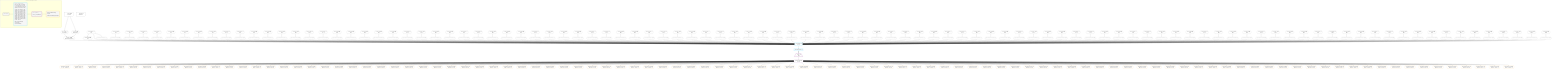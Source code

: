 %%{init: {'themeVariables': { 'fontSize': '12px'}}}%%
graph TD
    classDef path fill:#eee,stroke:#000,color:#000
    classDef plan fill:#fff,stroke-width:1px,color:#000
    classDef itemplan fill:#fff,stroke-width:2px,color:#000
    classDef unbatchedplan fill:#dff,stroke-width:1px,color:#000
    classDef sideeffectplan fill:#fcc,stroke-width:2px,color:#000
    classDef bucket fill:#f6f6f6,color:#000,stroke-width:2px,text-align:left

    subgraph "Buckets for queries/v4/json-overflow"
    Bucket0("Bucket 0 (root)"):::bucket
    Bucket1("Bucket 1 (nullableBoundary)<br />Deps: 12, 13, 431, 21, 25, 29, 33, 37, 41, 45, 49, 53, 57, 61, 65, 69, 73, 77, 81, 85, 89, 93, 97, 101, 105, 109, 113, 117, 121, 125, 129, 133, 137, 141, 145, 149, 153, 157, 161, 165, 169, 173, 177, 181, 185, 189, 193, 197, 201, 205, 209, 213, 217, 221, 225, 229, 233, 237, 241, 245, 249, 253, 257, 261, 265, 269, 273, 277, 281, 285, 289, 293, 297, 301, 305, 309, 313, 317, 321, 325, 329, 333, 337, 341, 345, 349, 353, 357, 361, 365, 369, 373, 377, 381, 385, 389, 393, 397, 401, 405, 409, 413, 417, 421, 425, 429<br /><br />ROOT Connectionᐸ9ᐳ[13]<br />1: PgSelect[15]<br />2: PgSelectRows[16]"):::bucket
    Bucket2("Bucket 2 (listItem)<br /><br />ROOT __Item{2}ᐸ16ᐳ[17]"):::bucket
    Bucket3("Bucket 3 (nullableBoundary)<br />Deps: 18<br /><br />ROOT PgSelectSingle{2}ᐸpostᐳ[18]"):::bucket
    end
    Bucket0 --> Bucket1
    Bucket1 --> Bucket2
    Bucket2 --> Bucket3

    %% plan dependencies
    Object12{{"Object[12∈0] ➊<br />ᐸ{pgSettings,withPgClient}ᐳ"}}:::plan
    Access10{{"Access[10∈0] ➊<br />ᐸ2.pgSettingsᐳ"}}:::plan
    Access11{{"Access[11∈0] ➊<br />ᐸ2.withPgClientᐳ"}}:::plan
    Access10 & Access11 --> Object12
    PgFromExpression21{{"PgFromExpression[21∈0] ➊"}}:::plan
    Constant431{{"Constant[431∈0] ➊<br />ᐸ1ᐳ"}}:::plan
    Constant431 --> PgFromExpression21
    PgFromExpression25{{"PgFromExpression[25∈0] ➊"}}:::plan
    Constant432{{"Constant[432∈0] ➊<br />ᐸ2ᐳ"}}:::plan
    Constant432 --> PgFromExpression25
    PgFromExpression29{{"PgFromExpression[29∈0] ➊"}}:::plan
    Constant433{{"Constant[433∈0] ➊<br />ᐸ3ᐳ"}}:::plan
    Constant433 --> PgFromExpression29
    PgFromExpression33{{"PgFromExpression[33∈0] ➊"}}:::plan
    Constant434{{"Constant[434∈0] ➊<br />ᐸ4ᐳ"}}:::plan
    Constant434 --> PgFromExpression33
    PgFromExpression37{{"PgFromExpression[37∈0] ➊"}}:::plan
    Constant435{{"Constant[435∈0] ➊<br />ᐸ5ᐳ"}}:::plan
    Constant435 --> PgFromExpression37
    PgFromExpression41{{"PgFromExpression[41∈0] ➊"}}:::plan
    Constant436{{"Constant[436∈0] ➊<br />ᐸ6ᐳ"}}:::plan
    Constant436 --> PgFromExpression41
    PgFromExpression45{{"PgFromExpression[45∈0] ➊"}}:::plan
    Constant437{{"Constant[437∈0] ➊<br />ᐸ7ᐳ"}}:::plan
    Constant437 --> PgFromExpression45
    PgFromExpression49{{"PgFromExpression[49∈0] ➊"}}:::plan
    Constant438{{"Constant[438∈0] ➊<br />ᐸ8ᐳ"}}:::plan
    Constant438 --> PgFromExpression49
    PgFromExpression53{{"PgFromExpression[53∈0] ➊"}}:::plan
    Constant439{{"Constant[439∈0] ➊<br />ᐸ9ᐳ"}}:::plan
    Constant439 --> PgFromExpression53
    PgFromExpression57{{"PgFromExpression[57∈0] ➊"}}:::plan
    Constant440{{"Constant[440∈0] ➊<br />ᐸ10ᐳ"}}:::plan
    Constant440 --> PgFromExpression57
    PgFromExpression61{{"PgFromExpression[61∈0] ➊"}}:::plan
    Constant441{{"Constant[441∈0] ➊<br />ᐸ11ᐳ"}}:::plan
    Constant441 --> PgFromExpression61
    PgFromExpression65{{"PgFromExpression[65∈0] ➊"}}:::plan
    Constant442{{"Constant[442∈0] ➊<br />ᐸ12ᐳ"}}:::plan
    Constant442 --> PgFromExpression65
    PgFromExpression69{{"PgFromExpression[69∈0] ➊"}}:::plan
    Constant443{{"Constant[443∈0] ➊<br />ᐸ13ᐳ"}}:::plan
    Constant443 --> PgFromExpression69
    PgFromExpression73{{"PgFromExpression[73∈0] ➊"}}:::plan
    Constant444{{"Constant[444∈0] ➊<br />ᐸ14ᐳ"}}:::plan
    Constant444 --> PgFromExpression73
    PgFromExpression77{{"PgFromExpression[77∈0] ➊"}}:::plan
    Constant445{{"Constant[445∈0] ➊<br />ᐸ15ᐳ"}}:::plan
    Constant445 --> PgFromExpression77
    PgFromExpression81{{"PgFromExpression[81∈0] ➊"}}:::plan
    Constant446{{"Constant[446∈0] ➊<br />ᐸ16ᐳ"}}:::plan
    Constant446 --> PgFromExpression81
    PgFromExpression85{{"PgFromExpression[85∈0] ➊"}}:::plan
    Constant447{{"Constant[447∈0] ➊<br />ᐸ17ᐳ"}}:::plan
    Constant447 --> PgFromExpression85
    PgFromExpression89{{"PgFromExpression[89∈0] ➊"}}:::plan
    Constant448{{"Constant[448∈0] ➊<br />ᐸ18ᐳ"}}:::plan
    Constant448 --> PgFromExpression89
    PgFromExpression93{{"PgFromExpression[93∈0] ➊"}}:::plan
    Constant449{{"Constant[449∈0] ➊<br />ᐸ19ᐳ"}}:::plan
    Constant449 --> PgFromExpression93
    PgFromExpression97{{"PgFromExpression[97∈0] ➊"}}:::plan
    Constant450{{"Constant[450∈0] ➊<br />ᐸ20ᐳ"}}:::plan
    Constant450 --> PgFromExpression97
    PgFromExpression101{{"PgFromExpression[101∈0] ➊"}}:::plan
    Constant451{{"Constant[451∈0] ➊<br />ᐸ21ᐳ"}}:::plan
    Constant451 --> PgFromExpression101
    PgFromExpression105{{"PgFromExpression[105∈0] ➊"}}:::plan
    Constant452{{"Constant[452∈0] ➊<br />ᐸ22ᐳ"}}:::plan
    Constant452 --> PgFromExpression105
    PgFromExpression109{{"PgFromExpression[109∈0] ➊"}}:::plan
    Constant453{{"Constant[453∈0] ➊<br />ᐸ23ᐳ"}}:::plan
    Constant453 --> PgFromExpression109
    PgFromExpression113{{"PgFromExpression[113∈0] ➊"}}:::plan
    Constant454{{"Constant[454∈0] ➊<br />ᐸ24ᐳ"}}:::plan
    Constant454 --> PgFromExpression113
    PgFromExpression117{{"PgFromExpression[117∈0] ➊"}}:::plan
    Constant455{{"Constant[455∈0] ➊<br />ᐸ25ᐳ"}}:::plan
    Constant455 --> PgFromExpression117
    PgFromExpression121{{"PgFromExpression[121∈0] ➊"}}:::plan
    Constant456{{"Constant[456∈0] ➊<br />ᐸ26ᐳ"}}:::plan
    Constant456 --> PgFromExpression121
    PgFromExpression125{{"PgFromExpression[125∈0] ➊"}}:::plan
    Constant457{{"Constant[457∈0] ➊<br />ᐸ27ᐳ"}}:::plan
    Constant457 --> PgFromExpression125
    PgFromExpression129{{"PgFromExpression[129∈0] ➊"}}:::plan
    Constant458{{"Constant[458∈0] ➊<br />ᐸ28ᐳ"}}:::plan
    Constant458 --> PgFromExpression129
    PgFromExpression133{{"PgFromExpression[133∈0] ➊"}}:::plan
    Constant459{{"Constant[459∈0] ➊<br />ᐸ29ᐳ"}}:::plan
    Constant459 --> PgFromExpression133
    PgFromExpression137{{"PgFromExpression[137∈0] ➊"}}:::plan
    Constant460{{"Constant[460∈0] ➊<br />ᐸ30ᐳ"}}:::plan
    Constant460 --> PgFromExpression137
    PgFromExpression141{{"PgFromExpression[141∈0] ➊"}}:::plan
    Constant461{{"Constant[461∈0] ➊<br />ᐸ31ᐳ"}}:::plan
    Constant461 --> PgFromExpression141
    PgFromExpression145{{"PgFromExpression[145∈0] ➊"}}:::plan
    Constant462{{"Constant[462∈0] ➊<br />ᐸ32ᐳ"}}:::plan
    Constant462 --> PgFromExpression145
    PgFromExpression149{{"PgFromExpression[149∈0] ➊"}}:::plan
    Constant463{{"Constant[463∈0] ➊<br />ᐸ33ᐳ"}}:::plan
    Constant463 --> PgFromExpression149
    PgFromExpression153{{"PgFromExpression[153∈0] ➊"}}:::plan
    Constant464{{"Constant[464∈0] ➊<br />ᐸ34ᐳ"}}:::plan
    Constant464 --> PgFromExpression153
    PgFromExpression157{{"PgFromExpression[157∈0] ➊"}}:::plan
    Constant465{{"Constant[465∈0] ➊<br />ᐸ35ᐳ"}}:::plan
    Constant465 --> PgFromExpression157
    PgFromExpression161{{"PgFromExpression[161∈0] ➊"}}:::plan
    Constant466{{"Constant[466∈0] ➊<br />ᐸ36ᐳ"}}:::plan
    Constant466 --> PgFromExpression161
    PgFromExpression165{{"PgFromExpression[165∈0] ➊"}}:::plan
    Constant467{{"Constant[467∈0] ➊<br />ᐸ37ᐳ"}}:::plan
    Constant467 --> PgFromExpression165
    PgFromExpression169{{"PgFromExpression[169∈0] ➊"}}:::plan
    Constant468{{"Constant[468∈0] ➊<br />ᐸ38ᐳ"}}:::plan
    Constant468 --> PgFromExpression169
    PgFromExpression173{{"PgFromExpression[173∈0] ➊"}}:::plan
    Constant469{{"Constant[469∈0] ➊<br />ᐸ39ᐳ"}}:::plan
    Constant469 --> PgFromExpression173
    PgFromExpression177{{"PgFromExpression[177∈0] ➊"}}:::plan
    Constant470{{"Constant[470∈0] ➊<br />ᐸ40ᐳ"}}:::plan
    Constant470 --> PgFromExpression177
    PgFromExpression181{{"PgFromExpression[181∈0] ➊"}}:::plan
    Constant471{{"Constant[471∈0] ➊<br />ᐸ41ᐳ"}}:::plan
    Constant471 --> PgFromExpression181
    PgFromExpression185{{"PgFromExpression[185∈0] ➊"}}:::plan
    Constant472{{"Constant[472∈0] ➊<br />ᐸ42ᐳ"}}:::plan
    Constant472 --> PgFromExpression185
    PgFromExpression189{{"PgFromExpression[189∈0] ➊"}}:::plan
    Constant473{{"Constant[473∈0] ➊<br />ᐸ43ᐳ"}}:::plan
    Constant473 --> PgFromExpression189
    PgFromExpression193{{"PgFromExpression[193∈0] ➊"}}:::plan
    Constant474{{"Constant[474∈0] ➊<br />ᐸ44ᐳ"}}:::plan
    Constant474 --> PgFromExpression193
    PgFromExpression197{{"PgFromExpression[197∈0] ➊"}}:::plan
    Constant475{{"Constant[475∈0] ➊<br />ᐸ45ᐳ"}}:::plan
    Constant475 --> PgFromExpression197
    PgFromExpression201{{"PgFromExpression[201∈0] ➊"}}:::plan
    Constant476{{"Constant[476∈0] ➊<br />ᐸ46ᐳ"}}:::plan
    Constant476 --> PgFromExpression201
    PgFromExpression205{{"PgFromExpression[205∈0] ➊"}}:::plan
    Constant477{{"Constant[477∈0] ➊<br />ᐸ47ᐳ"}}:::plan
    Constant477 --> PgFromExpression205
    PgFromExpression209{{"PgFromExpression[209∈0] ➊"}}:::plan
    Constant478{{"Constant[478∈0] ➊<br />ᐸ48ᐳ"}}:::plan
    Constant478 --> PgFromExpression209
    PgFromExpression213{{"PgFromExpression[213∈0] ➊"}}:::plan
    Constant479{{"Constant[479∈0] ➊<br />ᐸ49ᐳ"}}:::plan
    Constant479 --> PgFromExpression213
    PgFromExpression217{{"PgFromExpression[217∈0] ➊"}}:::plan
    Constant480{{"Constant[480∈0] ➊<br />ᐸ50ᐳ"}}:::plan
    Constant480 --> PgFromExpression217
    PgFromExpression221{{"PgFromExpression[221∈0] ➊"}}:::plan
    Constant481{{"Constant[481∈0] ➊<br />ᐸ51ᐳ"}}:::plan
    Constant481 --> PgFromExpression221
    PgFromExpression225{{"PgFromExpression[225∈0] ➊"}}:::plan
    Constant482{{"Constant[482∈0] ➊<br />ᐸ52ᐳ"}}:::plan
    Constant482 --> PgFromExpression225
    PgFromExpression229{{"PgFromExpression[229∈0] ➊"}}:::plan
    Constant483{{"Constant[483∈0] ➊<br />ᐸ53ᐳ"}}:::plan
    Constant483 --> PgFromExpression229
    PgFromExpression233{{"PgFromExpression[233∈0] ➊"}}:::plan
    Constant484{{"Constant[484∈0] ➊<br />ᐸ54ᐳ"}}:::plan
    Constant484 --> PgFromExpression233
    PgFromExpression237{{"PgFromExpression[237∈0] ➊"}}:::plan
    Constant485{{"Constant[485∈0] ➊<br />ᐸ55ᐳ"}}:::plan
    Constant485 --> PgFromExpression237
    PgFromExpression241{{"PgFromExpression[241∈0] ➊"}}:::plan
    Constant486{{"Constant[486∈0] ➊<br />ᐸ56ᐳ"}}:::plan
    Constant486 --> PgFromExpression241
    PgFromExpression245{{"PgFromExpression[245∈0] ➊"}}:::plan
    Constant487{{"Constant[487∈0] ➊<br />ᐸ57ᐳ"}}:::plan
    Constant487 --> PgFromExpression245
    PgFromExpression249{{"PgFromExpression[249∈0] ➊"}}:::plan
    Constant488{{"Constant[488∈0] ➊<br />ᐸ58ᐳ"}}:::plan
    Constant488 --> PgFromExpression249
    PgFromExpression253{{"PgFromExpression[253∈0] ➊"}}:::plan
    Constant489{{"Constant[489∈0] ➊<br />ᐸ59ᐳ"}}:::plan
    Constant489 --> PgFromExpression253
    PgFromExpression257{{"PgFromExpression[257∈0] ➊"}}:::plan
    Constant490{{"Constant[490∈0] ➊<br />ᐸ60ᐳ"}}:::plan
    Constant490 --> PgFromExpression257
    PgFromExpression261{{"PgFromExpression[261∈0] ➊"}}:::plan
    Constant491{{"Constant[491∈0] ➊<br />ᐸ61ᐳ"}}:::plan
    Constant491 --> PgFromExpression261
    PgFromExpression265{{"PgFromExpression[265∈0] ➊"}}:::plan
    Constant492{{"Constant[492∈0] ➊<br />ᐸ62ᐳ"}}:::plan
    Constant492 --> PgFromExpression265
    PgFromExpression269{{"PgFromExpression[269∈0] ➊"}}:::plan
    Constant493{{"Constant[493∈0] ➊<br />ᐸ63ᐳ"}}:::plan
    Constant493 --> PgFromExpression269
    PgFromExpression273{{"PgFromExpression[273∈0] ➊"}}:::plan
    Constant494{{"Constant[494∈0] ➊<br />ᐸ64ᐳ"}}:::plan
    Constant494 --> PgFromExpression273
    PgFromExpression277{{"PgFromExpression[277∈0] ➊"}}:::plan
    Constant495{{"Constant[495∈0] ➊<br />ᐸ65ᐳ"}}:::plan
    Constant495 --> PgFromExpression277
    PgFromExpression281{{"PgFromExpression[281∈0] ➊"}}:::plan
    Constant496{{"Constant[496∈0] ➊<br />ᐸ66ᐳ"}}:::plan
    Constant496 --> PgFromExpression281
    PgFromExpression285{{"PgFromExpression[285∈0] ➊"}}:::plan
    Constant497{{"Constant[497∈0] ➊<br />ᐸ67ᐳ"}}:::plan
    Constant497 --> PgFromExpression285
    PgFromExpression289{{"PgFromExpression[289∈0] ➊"}}:::plan
    Constant498{{"Constant[498∈0] ➊<br />ᐸ68ᐳ"}}:::plan
    Constant498 --> PgFromExpression289
    PgFromExpression293{{"PgFromExpression[293∈0] ➊"}}:::plan
    Constant499{{"Constant[499∈0] ➊<br />ᐸ69ᐳ"}}:::plan
    Constant499 --> PgFromExpression293
    PgFromExpression297{{"PgFromExpression[297∈0] ➊"}}:::plan
    Constant500{{"Constant[500∈0] ➊<br />ᐸ70ᐳ"}}:::plan
    Constant500 --> PgFromExpression297
    PgFromExpression301{{"PgFromExpression[301∈0] ➊"}}:::plan
    Constant501{{"Constant[501∈0] ➊<br />ᐸ71ᐳ"}}:::plan
    Constant501 --> PgFromExpression301
    PgFromExpression305{{"PgFromExpression[305∈0] ➊"}}:::plan
    Constant502{{"Constant[502∈0] ➊<br />ᐸ72ᐳ"}}:::plan
    Constant502 --> PgFromExpression305
    PgFromExpression309{{"PgFromExpression[309∈0] ➊"}}:::plan
    Constant503{{"Constant[503∈0] ➊<br />ᐸ73ᐳ"}}:::plan
    Constant503 --> PgFromExpression309
    PgFromExpression313{{"PgFromExpression[313∈0] ➊"}}:::plan
    Constant504{{"Constant[504∈0] ➊<br />ᐸ74ᐳ"}}:::plan
    Constant504 --> PgFromExpression313
    PgFromExpression317{{"PgFromExpression[317∈0] ➊"}}:::plan
    Constant505{{"Constant[505∈0] ➊<br />ᐸ75ᐳ"}}:::plan
    Constant505 --> PgFromExpression317
    PgFromExpression321{{"PgFromExpression[321∈0] ➊"}}:::plan
    Constant506{{"Constant[506∈0] ➊<br />ᐸ76ᐳ"}}:::plan
    Constant506 --> PgFromExpression321
    PgFromExpression325{{"PgFromExpression[325∈0] ➊"}}:::plan
    Constant507{{"Constant[507∈0] ➊<br />ᐸ77ᐳ"}}:::plan
    Constant507 --> PgFromExpression325
    PgFromExpression329{{"PgFromExpression[329∈0] ➊"}}:::plan
    Constant508{{"Constant[508∈0] ➊<br />ᐸ78ᐳ"}}:::plan
    Constant508 --> PgFromExpression329
    PgFromExpression333{{"PgFromExpression[333∈0] ➊"}}:::plan
    Constant509{{"Constant[509∈0] ➊<br />ᐸ79ᐳ"}}:::plan
    Constant509 --> PgFromExpression333
    PgFromExpression337{{"PgFromExpression[337∈0] ➊"}}:::plan
    Constant510{{"Constant[510∈0] ➊<br />ᐸ80ᐳ"}}:::plan
    Constant510 --> PgFromExpression337
    PgFromExpression341{{"PgFromExpression[341∈0] ➊"}}:::plan
    Constant511{{"Constant[511∈0] ➊<br />ᐸ81ᐳ"}}:::plan
    Constant511 --> PgFromExpression341
    PgFromExpression345{{"PgFromExpression[345∈0] ➊"}}:::plan
    Constant512{{"Constant[512∈0] ➊<br />ᐸ82ᐳ"}}:::plan
    Constant512 --> PgFromExpression345
    PgFromExpression349{{"PgFromExpression[349∈0] ➊"}}:::plan
    Constant513{{"Constant[513∈0] ➊<br />ᐸ83ᐳ"}}:::plan
    Constant513 --> PgFromExpression349
    PgFromExpression353{{"PgFromExpression[353∈0] ➊"}}:::plan
    Constant514{{"Constant[514∈0] ➊<br />ᐸ84ᐳ"}}:::plan
    Constant514 --> PgFromExpression353
    PgFromExpression357{{"PgFromExpression[357∈0] ➊"}}:::plan
    Constant515{{"Constant[515∈0] ➊<br />ᐸ85ᐳ"}}:::plan
    Constant515 --> PgFromExpression357
    PgFromExpression361{{"PgFromExpression[361∈0] ➊"}}:::plan
    Constant516{{"Constant[516∈0] ➊<br />ᐸ86ᐳ"}}:::plan
    Constant516 --> PgFromExpression361
    PgFromExpression365{{"PgFromExpression[365∈0] ➊"}}:::plan
    Constant517{{"Constant[517∈0] ➊<br />ᐸ87ᐳ"}}:::plan
    Constant517 --> PgFromExpression365
    PgFromExpression369{{"PgFromExpression[369∈0] ➊"}}:::plan
    Constant518{{"Constant[518∈0] ➊<br />ᐸ88ᐳ"}}:::plan
    Constant518 --> PgFromExpression369
    PgFromExpression373{{"PgFromExpression[373∈0] ➊"}}:::plan
    Constant519{{"Constant[519∈0] ➊<br />ᐸ89ᐳ"}}:::plan
    Constant519 --> PgFromExpression373
    PgFromExpression377{{"PgFromExpression[377∈0] ➊"}}:::plan
    Constant520{{"Constant[520∈0] ➊<br />ᐸ90ᐳ"}}:::plan
    Constant520 --> PgFromExpression377
    PgFromExpression381{{"PgFromExpression[381∈0] ➊"}}:::plan
    Constant521{{"Constant[521∈0] ➊<br />ᐸ91ᐳ"}}:::plan
    Constant521 --> PgFromExpression381
    PgFromExpression385{{"PgFromExpression[385∈0] ➊"}}:::plan
    Constant522{{"Constant[522∈0] ➊<br />ᐸ92ᐳ"}}:::plan
    Constant522 --> PgFromExpression385
    PgFromExpression389{{"PgFromExpression[389∈0] ➊"}}:::plan
    Constant523{{"Constant[523∈0] ➊<br />ᐸ93ᐳ"}}:::plan
    Constant523 --> PgFromExpression389
    PgFromExpression393{{"PgFromExpression[393∈0] ➊"}}:::plan
    Constant524{{"Constant[524∈0] ➊<br />ᐸ94ᐳ"}}:::plan
    Constant524 --> PgFromExpression393
    PgFromExpression397{{"PgFromExpression[397∈0] ➊"}}:::plan
    Constant525{{"Constant[525∈0] ➊<br />ᐸ95ᐳ"}}:::plan
    Constant525 --> PgFromExpression397
    PgFromExpression401{{"PgFromExpression[401∈0] ➊"}}:::plan
    Constant526{{"Constant[526∈0] ➊<br />ᐸ96ᐳ"}}:::plan
    Constant526 --> PgFromExpression401
    PgFromExpression405{{"PgFromExpression[405∈0] ➊"}}:::plan
    Constant527{{"Constant[527∈0] ➊<br />ᐸ97ᐳ"}}:::plan
    Constant527 --> PgFromExpression405
    PgFromExpression409{{"PgFromExpression[409∈0] ➊"}}:::plan
    Constant528{{"Constant[528∈0] ➊<br />ᐸ98ᐳ"}}:::plan
    Constant528 --> PgFromExpression409
    PgFromExpression413{{"PgFromExpression[413∈0] ➊"}}:::plan
    Constant529{{"Constant[529∈0] ➊<br />ᐸ99ᐳ"}}:::plan
    Constant529 --> PgFromExpression413
    PgFromExpression417{{"PgFromExpression[417∈0] ➊"}}:::plan
    Constant530{{"Constant[530∈0] ➊<br />ᐸ100ᐳ"}}:::plan
    Constant530 --> PgFromExpression417
    PgFromExpression421{{"PgFromExpression[421∈0] ➊"}}:::plan
    Constant531{{"Constant[531∈0] ➊<br />ᐸ101ᐳ"}}:::plan
    Constant531 --> PgFromExpression421
    PgFromExpression425{{"PgFromExpression[425∈0] ➊"}}:::plan
    Constant532{{"Constant[532∈0] ➊<br />ᐸ102ᐳ"}}:::plan
    Constant532 --> PgFromExpression425
    PgFromExpression429{{"PgFromExpression[429∈0] ➊"}}:::plan
    Constant533{{"Constant[533∈0] ➊<br />ᐸ103ᐳ"}}:::plan
    Constant533 --> PgFromExpression429
    __Value2["__Value[2∈0] ➊<br />ᐸcontextᐳ"]:::plan
    __Value2 --> Access10
    __Value2 --> Access11
    Connection13{{"Connection[13∈0] ➊<br />ᐸ9ᐳ"}}:::plan
    Constant431 --> Connection13
    __Value4["__Value[4∈0] ➊<br />ᐸrootValueᐳ"]:::plan
    PgSelect15[["PgSelect[15∈1] ➊<br />ᐸpostᐳ"]]:::plan
    Object12 & Connection13 & Constant431 & PgFromExpression21 & PgFromExpression25 & PgFromExpression29 & PgFromExpression33 & PgFromExpression37 & PgFromExpression41 & PgFromExpression45 & PgFromExpression49 & PgFromExpression53 & PgFromExpression57 & PgFromExpression61 & PgFromExpression65 & PgFromExpression69 & PgFromExpression73 & PgFromExpression77 & PgFromExpression81 & PgFromExpression85 & PgFromExpression89 & PgFromExpression93 & PgFromExpression97 & PgFromExpression101 & PgFromExpression105 & PgFromExpression109 & PgFromExpression113 & PgFromExpression117 & PgFromExpression121 & PgFromExpression125 & PgFromExpression129 & PgFromExpression133 & PgFromExpression137 & PgFromExpression141 & PgFromExpression145 & PgFromExpression149 & PgFromExpression153 & PgFromExpression157 & PgFromExpression161 & PgFromExpression165 & PgFromExpression169 & PgFromExpression173 & PgFromExpression177 & PgFromExpression181 & PgFromExpression185 & PgFromExpression189 & PgFromExpression193 & PgFromExpression197 & PgFromExpression201 & PgFromExpression205 & PgFromExpression209 & PgFromExpression213 & PgFromExpression217 & PgFromExpression221 & PgFromExpression225 & PgFromExpression229 & PgFromExpression233 & PgFromExpression237 & PgFromExpression241 & PgFromExpression245 & PgFromExpression249 & PgFromExpression253 & PgFromExpression257 & PgFromExpression261 & PgFromExpression265 & PgFromExpression269 & PgFromExpression273 & PgFromExpression277 & PgFromExpression281 & PgFromExpression285 & PgFromExpression289 & PgFromExpression293 & PgFromExpression297 & PgFromExpression301 & PgFromExpression305 & PgFromExpression309 & PgFromExpression313 & PgFromExpression317 & PgFromExpression321 & PgFromExpression325 & PgFromExpression329 & PgFromExpression333 & PgFromExpression337 & PgFromExpression341 & PgFromExpression345 & PgFromExpression349 & PgFromExpression353 & PgFromExpression357 & PgFromExpression361 & PgFromExpression365 & PgFromExpression369 & PgFromExpression373 & PgFromExpression377 & PgFromExpression381 & PgFromExpression385 & PgFromExpression389 & PgFromExpression393 & PgFromExpression397 & PgFromExpression401 & PgFromExpression405 & PgFromExpression409 & PgFromExpression413 & PgFromExpression417 & PgFromExpression421 & PgFromExpression425 & PgFromExpression429 --> PgSelect15
    PgSelectRows16[["PgSelectRows[16∈1] ➊"]]:::plan
    PgSelect15 --> PgSelectRows16
    __Item17[/"__Item[17∈2]<br />ᐸ16ᐳ"\]:::itemplan
    PgSelectRows16 ==> __Item17
    PgSelectSingle18{{"PgSelectSingle[18∈2]<br />ᐸpostᐳ"}}:::plan
    __Item17 --> PgSelectSingle18
    PgClassExpression19{{"PgClassExpression[19∈3]<br />ᐸ__post__.”headline”ᐳ"}}:::plan
    PgSelectSingle18 --> PgClassExpression19
    PgClassExpression22{{"PgClassExpression[22∈3]<br />ᐸ(1/0) /* E...ferred! */ᐳ"}}:::plan
    PgSelectSingle18 --> PgClassExpression22
    PgClassExpression26{{"PgClassExpression[26∈3]<br />ᐸ(1/0) /* E...ferred! */ᐳ"}}:::plan
    PgSelectSingle18 --> PgClassExpression26
    PgClassExpression30{{"PgClassExpression[30∈3]<br />ᐸ(1/0) /* E...ferred! */ᐳ"}}:::plan
    PgSelectSingle18 --> PgClassExpression30
    PgClassExpression34{{"PgClassExpression[34∈3]<br />ᐸ(1/0) /* E...ferred! */ᐳ"}}:::plan
    PgSelectSingle18 --> PgClassExpression34
    PgClassExpression38{{"PgClassExpression[38∈3]<br />ᐸ(1/0) /* E...ferred! */ᐳ"}}:::plan
    PgSelectSingle18 --> PgClassExpression38
    PgClassExpression42{{"PgClassExpression[42∈3]<br />ᐸ(1/0) /* E...ferred! */ᐳ"}}:::plan
    PgSelectSingle18 --> PgClassExpression42
    PgClassExpression46{{"PgClassExpression[46∈3]<br />ᐸ(1/0) /* E...ferred! */ᐳ"}}:::plan
    PgSelectSingle18 --> PgClassExpression46
    PgClassExpression50{{"PgClassExpression[50∈3]<br />ᐸ(1/0) /* E...ferred! */ᐳ"}}:::plan
    PgSelectSingle18 --> PgClassExpression50
    PgClassExpression54{{"PgClassExpression[54∈3]<br />ᐸ(1/0) /* E...ferred! */ᐳ"}}:::plan
    PgSelectSingle18 --> PgClassExpression54
    PgClassExpression58{{"PgClassExpression[58∈3]<br />ᐸ(1/0) /* E...ferred! */ᐳ"}}:::plan
    PgSelectSingle18 --> PgClassExpression58
    PgClassExpression62{{"PgClassExpression[62∈3]<br />ᐸ(1/0) /* E...ferred! */ᐳ"}}:::plan
    PgSelectSingle18 --> PgClassExpression62
    PgClassExpression66{{"PgClassExpression[66∈3]<br />ᐸ(1/0) /* E...ferred! */ᐳ"}}:::plan
    PgSelectSingle18 --> PgClassExpression66
    PgClassExpression70{{"PgClassExpression[70∈3]<br />ᐸ(1/0) /* E...ferred! */ᐳ"}}:::plan
    PgSelectSingle18 --> PgClassExpression70
    PgClassExpression74{{"PgClassExpression[74∈3]<br />ᐸ(1/0) /* E...ferred! */ᐳ"}}:::plan
    PgSelectSingle18 --> PgClassExpression74
    PgClassExpression78{{"PgClassExpression[78∈3]<br />ᐸ(1/0) /* E...ferred! */ᐳ"}}:::plan
    PgSelectSingle18 --> PgClassExpression78
    PgClassExpression82{{"PgClassExpression[82∈3]<br />ᐸ(1/0) /* E...ferred! */ᐳ"}}:::plan
    PgSelectSingle18 --> PgClassExpression82
    PgClassExpression86{{"PgClassExpression[86∈3]<br />ᐸ(1/0) /* E...ferred! */ᐳ"}}:::plan
    PgSelectSingle18 --> PgClassExpression86
    PgClassExpression90{{"PgClassExpression[90∈3]<br />ᐸ(1/0) /* E...ferred! */ᐳ"}}:::plan
    PgSelectSingle18 --> PgClassExpression90
    PgClassExpression94{{"PgClassExpression[94∈3]<br />ᐸ(1/0) /* E...ferred! */ᐳ"}}:::plan
    PgSelectSingle18 --> PgClassExpression94
    PgClassExpression98{{"PgClassExpression[98∈3]<br />ᐸ(1/0) /* E...ferred! */ᐳ"}}:::plan
    PgSelectSingle18 --> PgClassExpression98
    PgClassExpression102{{"PgClassExpression[102∈3]<br />ᐸ(1/0) /* E...ferred! */ᐳ"}}:::plan
    PgSelectSingle18 --> PgClassExpression102
    PgClassExpression106{{"PgClassExpression[106∈3]<br />ᐸ(1/0) /* E...ferred! */ᐳ"}}:::plan
    PgSelectSingle18 --> PgClassExpression106
    PgClassExpression110{{"PgClassExpression[110∈3]<br />ᐸ(1/0) /* E...ferred! */ᐳ"}}:::plan
    PgSelectSingle18 --> PgClassExpression110
    PgClassExpression114{{"PgClassExpression[114∈3]<br />ᐸ(1/0) /* E...ferred! */ᐳ"}}:::plan
    PgSelectSingle18 --> PgClassExpression114
    PgClassExpression118{{"PgClassExpression[118∈3]<br />ᐸ(1/0) /* E...ferred! */ᐳ"}}:::plan
    PgSelectSingle18 --> PgClassExpression118
    PgClassExpression122{{"PgClassExpression[122∈3]<br />ᐸ(1/0) /* E...ferred! */ᐳ"}}:::plan
    PgSelectSingle18 --> PgClassExpression122
    PgClassExpression126{{"PgClassExpression[126∈3]<br />ᐸ(1/0) /* E...ferred! */ᐳ"}}:::plan
    PgSelectSingle18 --> PgClassExpression126
    PgClassExpression130{{"PgClassExpression[130∈3]<br />ᐸ(1/0) /* E...ferred! */ᐳ"}}:::plan
    PgSelectSingle18 --> PgClassExpression130
    PgClassExpression134{{"PgClassExpression[134∈3]<br />ᐸ(1/0) /* E...ferred! */ᐳ"}}:::plan
    PgSelectSingle18 --> PgClassExpression134
    PgClassExpression138{{"PgClassExpression[138∈3]<br />ᐸ(1/0) /* E...ferred! */ᐳ"}}:::plan
    PgSelectSingle18 --> PgClassExpression138
    PgClassExpression142{{"PgClassExpression[142∈3]<br />ᐸ(1/0) /* E...ferred! */ᐳ"}}:::plan
    PgSelectSingle18 --> PgClassExpression142
    PgClassExpression146{{"PgClassExpression[146∈3]<br />ᐸ(1/0) /* E...ferred! */ᐳ"}}:::plan
    PgSelectSingle18 --> PgClassExpression146
    PgClassExpression150{{"PgClassExpression[150∈3]<br />ᐸ(1/0) /* E...ferred! */ᐳ"}}:::plan
    PgSelectSingle18 --> PgClassExpression150
    PgClassExpression154{{"PgClassExpression[154∈3]<br />ᐸ(1/0) /* E...ferred! */ᐳ"}}:::plan
    PgSelectSingle18 --> PgClassExpression154
    PgClassExpression158{{"PgClassExpression[158∈3]<br />ᐸ(1/0) /* E...ferred! */ᐳ"}}:::plan
    PgSelectSingle18 --> PgClassExpression158
    PgClassExpression162{{"PgClassExpression[162∈3]<br />ᐸ(1/0) /* E...ferred! */ᐳ"}}:::plan
    PgSelectSingle18 --> PgClassExpression162
    PgClassExpression166{{"PgClassExpression[166∈3]<br />ᐸ(1/0) /* E...ferred! */ᐳ"}}:::plan
    PgSelectSingle18 --> PgClassExpression166
    PgClassExpression170{{"PgClassExpression[170∈3]<br />ᐸ(1/0) /* E...ferred! */ᐳ"}}:::plan
    PgSelectSingle18 --> PgClassExpression170
    PgClassExpression174{{"PgClassExpression[174∈3]<br />ᐸ(1/0) /* E...ferred! */ᐳ"}}:::plan
    PgSelectSingle18 --> PgClassExpression174
    PgClassExpression178{{"PgClassExpression[178∈3]<br />ᐸ(1/0) /* E...ferred! */ᐳ"}}:::plan
    PgSelectSingle18 --> PgClassExpression178
    PgClassExpression182{{"PgClassExpression[182∈3]<br />ᐸ(1/0) /* E...ferred! */ᐳ"}}:::plan
    PgSelectSingle18 --> PgClassExpression182
    PgClassExpression186{{"PgClassExpression[186∈3]<br />ᐸ(1/0) /* E...ferred! */ᐳ"}}:::plan
    PgSelectSingle18 --> PgClassExpression186
    PgClassExpression190{{"PgClassExpression[190∈3]<br />ᐸ(1/0) /* E...ferred! */ᐳ"}}:::plan
    PgSelectSingle18 --> PgClassExpression190
    PgClassExpression194{{"PgClassExpression[194∈3]<br />ᐸ(1/0) /* E...ferred! */ᐳ"}}:::plan
    PgSelectSingle18 --> PgClassExpression194
    PgClassExpression198{{"PgClassExpression[198∈3]<br />ᐸ(1/0) /* E...ferred! */ᐳ"}}:::plan
    PgSelectSingle18 --> PgClassExpression198
    PgClassExpression202{{"PgClassExpression[202∈3]<br />ᐸ(1/0) /* E...ferred! */ᐳ"}}:::plan
    PgSelectSingle18 --> PgClassExpression202
    PgClassExpression206{{"PgClassExpression[206∈3]<br />ᐸ(1/0) /* E...ferred! */ᐳ"}}:::plan
    PgSelectSingle18 --> PgClassExpression206
    PgClassExpression210{{"PgClassExpression[210∈3]<br />ᐸ(1/0) /* E...ferred! */ᐳ"}}:::plan
    PgSelectSingle18 --> PgClassExpression210
    PgClassExpression214{{"PgClassExpression[214∈3]<br />ᐸ(1/0) /* E...ferred! */ᐳ"}}:::plan
    PgSelectSingle18 --> PgClassExpression214
    PgClassExpression218{{"PgClassExpression[218∈3]<br />ᐸ(1/0) /* E...ferred! */ᐳ"}}:::plan
    PgSelectSingle18 --> PgClassExpression218
    PgClassExpression222{{"PgClassExpression[222∈3]<br />ᐸ(1/0) /* E...ferred! */ᐳ"}}:::plan
    PgSelectSingle18 --> PgClassExpression222
    PgClassExpression226{{"PgClassExpression[226∈3]<br />ᐸ(1/0) /* E...ferred! */ᐳ"}}:::plan
    PgSelectSingle18 --> PgClassExpression226
    PgClassExpression230{{"PgClassExpression[230∈3]<br />ᐸ(1/0) /* E...ferred! */ᐳ"}}:::plan
    PgSelectSingle18 --> PgClassExpression230
    PgClassExpression234{{"PgClassExpression[234∈3]<br />ᐸ(1/0) /* E...ferred! */ᐳ"}}:::plan
    PgSelectSingle18 --> PgClassExpression234
    PgClassExpression238{{"PgClassExpression[238∈3]<br />ᐸ(1/0) /* E...ferred! */ᐳ"}}:::plan
    PgSelectSingle18 --> PgClassExpression238
    PgClassExpression242{{"PgClassExpression[242∈3]<br />ᐸ(1/0) /* E...ferred! */ᐳ"}}:::plan
    PgSelectSingle18 --> PgClassExpression242
    PgClassExpression246{{"PgClassExpression[246∈3]<br />ᐸ(1/0) /* E...ferred! */ᐳ"}}:::plan
    PgSelectSingle18 --> PgClassExpression246
    PgClassExpression250{{"PgClassExpression[250∈3]<br />ᐸ(1/0) /* E...ferred! */ᐳ"}}:::plan
    PgSelectSingle18 --> PgClassExpression250
    PgClassExpression254{{"PgClassExpression[254∈3]<br />ᐸ(1/0) /* E...ferred! */ᐳ"}}:::plan
    PgSelectSingle18 --> PgClassExpression254
    PgClassExpression258{{"PgClassExpression[258∈3]<br />ᐸ(1/0) /* E...ferred! */ᐳ"}}:::plan
    PgSelectSingle18 --> PgClassExpression258
    PgClassExpression262{{"PgClassExpression[262∈3]<br />ᐸ(1/0) /* E...ferred! */ᐳ"}}:::plan
    PgSelectSingle18 --> PgClassExpression262
    PgClassExpression266{{"PgClassExpression[266∈3]<br />ᐸ(1/0) /* E...ferred! */ᐳ"}}:::plan
    PgSelectSingle18 --> PgClassExpression266
    PgClassExpression270{{"PgClassExpression[270∈3]<br />ᐸ(1/0) /* E...ferred! */ᐳ"}}:::plan
    PgSelectSingle18 --> PgClassExpression270
    PgClassExpression274{{"PgClassExpression[274∈3]<br />ᐸ(1/0) /* E...ferred! */ᐳ"}}:::plan
    PgSelectSingle18 --> PgClassExpression274
    PgClassExpression278{{"PgClassExpression[278∈3]<br />ᐸ(1/0) /* E...ferred! */ᐳ"}}:::plan
    PgSelectSingle18 --> PgClassExpression278
    PgClassExpression282{{"PgClassExpression[282∈3]<br />ᐸ(1/0) /* E...ferred! */ᐳ"}}:::plan
    PgSelectSingle18 --> PgClassExpression282
    PgClassExpression286{{"PgClassExpression[286∈3]<br />ᐸ(1/0) /* E...ferred! */ᐳ"}}:::plan
    PgSelectSingle18 --> PgClassExpression286
    PgClassExpression290{{"PgClassExpression[290∈3]<br />ᐸ(1/0) /* E...ferred! */ᐳ"}}:::plan
    PgSelectSingle18 --> PgClassExpression290
    PgClassExpression294{{"PgClassExpression[294∈3]<br />ᐸ(1/0) /* E...ferred! */ᐳ"}}:::plan
    PgSelectSingle18 --> PgClassExpression294
    PgClassExpression298{{"PgClassExpression[298∈3]<br />ᐸ(1/0) /* E...ferred! */ᐳ"}}:::plan
    PgSelectSingle18 --> PgClassExpression298
    PgClassExpression302{{"PgClassExpression[302∈3]<br />ᐸ(1/0) /* E...ferred! */ᐳ"}}:::plan
    PgSelectSingle18 --> PgClassExpression302
    PgClassExpression306{{"PgClassExpression[306∈3]<br />ᐸ(1/0) /* E...ferred! */ᐳ"}}:::plan
    PgSelectSingle18 --> PgClassExpression306
    PgClassExpression310{{"PgClassExpression[310∈3]<br />ᐸ(1/0) /* E...ferred! */ᐳ"}}:::plan
    PgSelectSingle18 --> PgClassExpression310
    PgClassExpression314{{"PgClassExpression[314∈3]<br />ᐸ(1/0) /* E...ferred! */ᐳ"}}:::plan
    PgSelectSingle18 --> PgClassExpression314
    PgClassExpression318{{"PgClassExpression[318∈3]<br />ᐸ(1/0) /* E...ferred! */ᐳ"}}:::plan
    PgSelectSingle18 --> PgClassExpression318
    PgClassExpression322{{"PgClassExpression[322∈3]<br />ᐸ(1/0) /* E...ferred! */ᐳ"}}:::plan
    PgSelectSingle18 --> PgClassExpression322
    PgClassExpression326{{"PgClassExpression[326∈3]<br />ᐸ(1/0) /* E...ferred! */ᐳ"}}:::plan
    PgSelectSingle18 --> PgClassExpression326
    PgClassExpression330{{"PgClassExpression[330∈3]<br />ᐸ(1/0) /* E...ferred! */ᐳ"}}:::plan
    PgSelectSingle18 --> PgClassExpression330
    PgClassExpression334{{"PgClassExpression[334∈3]<br />ᐸ(1/0) /* E...ferred! */ᐳ"}}:::plan
    PgSelectSingle18 --> PgClassExpression334
    PgClassExpression338{{"PgClassExpression[338∈3]<br />ᐸ(1/0) /* E...ferred! */ᐳ"}}:::plan
    PgSelectSingle18 --> PgClassExpression338
    PgClassExpression342{{"PgClassExpression[342∈3]<br />ᐸ(1/0) /* E...ferred! */ᐳ"}}:::plan
    PgSelectSingle18 --> PgClassExpression342
    PgClassExpression346{{"PgClassExpression[346∈3]<br />ᐸ(1/0) /* E...ferred! */ᐳ"}}:::plan
    PgSelectSingle18 --> PgClassExpression346
    PgClassExpression350{{"PgClassExpression[350∈3]<br />ᐸ(1/0) /* E...ferred! */ᐳ"}}:::plan
    PgSelectSingle18 --> PgClassExpression350
    PgClassExpression354{{"PgClassExpression[354∈3]<br />ᐸ(1/0) /* E...ferred! */ᐳ"}}:::plan
    PgSelectSingle18 --> PgClassExpression354
    PgClassExpression358{{"PgClassExpression[358∈3]<br />ᐸ(1/0) /* E...ferred! */ᐳ"}}:::plan
    PgSelectSingle18 --> PgClassExpression358
    PgClassExpression362{{"PgClassExpression[362∈3]<br />ᐸ(1/0) /* E...ferred! */ᐳ"}}:::plan
    PgSelectSingle18 --> PgClassExpression362
    PgClassExpression366{{"PgClassExpression[366∈3]<br />ᐸ(1/0) /* E...ferred! */ᐳ"}}:::plan
    PgSelectSingle18 --> PgClassExpression366
    PgClassExpression370{{"PgClassExpression[370∈3]<br />ᐸ(1/0) /* E...ferred! */ᐳ"}}:::plan
    PgSelectSingle18 --> PgClassExpression370
    PgClassExpression374{{"PgClassExpression[374∈3]<br />ᐸ(1/0) /* E...ferred! */ᐳ"}}:::plan
    PgSelectSingle18 --> PgClassExpression374
    PgClassExpression378{{"PgClassExpression[378∈3]<br />ᐸ(1/0) /* E...ferred! */ᐳ"}}:::plan
    PgSelectSingle18 --> PgClassExpression378
    PgClassExpression382{{"PgClassExpression[382∈3]<br />ᐸ(1/0) /* E...ferred! */ᐳ"}}:::plan
    PgSelectSingle18 --> PgClassExpression382
    PgClassExpression386{{"PgClassExpression[386∈3]<br />ᐸ(1/0) /* E...ferred! */ᐳ"}}:::plan
    PgSelectSingle18 --> PgClassExpression386
    PgClassExpression390{{"PgClassExpression[390∈3]<br />ᐸ(1/0) /* E...ferred! */ᐳ"}}:::plan
    PgSelectSingle18 --> PgClassExpression390
    PgClassExpression394{{"PgClassExpression[394∈3]<br />ᐸ(1/0) /* E...ferred! */ᐳ"}}:::plan
    PgSelectSingle18 --> PgClassExpression394
    PgClassExpression398{{"PgClassExpression[398∈3]<br />ᐸ(1/0) /* E...ferred! */ᐳ"}}:::plan
    PgSelectSingle18 --> PgClassExpression398
    PgClassExpression402{{"PgClassExpression[402∈3]<br />ᐸ(1/0) /* E...ferred! */ᐳ"}}:::plan
    PgSelectSingle18 --> PgClassExpression402
    PgClassExpression406{{"PgClassExpression[406∈3]<br />ᐸ(1/0) /* E...ferred! */ᐳ"}}:::plan
    PgSelectSingle18 --> PgClassExpression406
    PgClassExpression410{{"PgClassExpression[410∈3]<br />ᐸ(1/0) /* E...ferred! */ᐳ"}}:::plan
    PgSelectSingle18 --> PgClassExpression410
    PgClassExpression414{{"PgClassExpression[414∈3]<br />ᐸ(1/0) /* E...ferred! */ᐳ"}}:::plan
    PgSelectSingle18 --> PgClassExpression414
    PgClassExpression418{{"PgClassExpression[418∈3]<br />ᐸ(1/0) /* E...ferred! */ᐳ"}}:::plan
    PgSelectSingle18 --> PgClassExpression418
    PgClassExpression422{{"PgClassExpression[422∈3]<br />ᐸ(1/0) /* E...ferred! */ᐳ"}}:::plan
    PgSelectSingle18 --> PgClassExpression422
    PgClassExpression426{{"PgClassExpression[426∈3]<br />ᐸ(1/0) /* E...ferred! */ᐳ"}}:::plan
    PgSelectSingle18 --> PgClassExpression426
    PgClassExpression430{{"PgClassExpression[430∈3]<br />ᐸ(1/0) /* E...ferred! */ᐳ"}}:::plan
    PgSelectSingle18 --> PgClassExpression430

    %% define steps
    classDef bucket0 stroke:#696969
    class Bucket0,__Value2,__Value4,Access10,Access11,Object12,Connection13,PgFromExpression21,PgFromExpression25,PgFromExpression29,PgFromExpression33,PgFromExpression37,PgFromExpression41,PgFromExpression45,PgFromExpression49,PgFromExpression53,PgFromExpression57,PgFromExpression61,PgFromExpression65,PgFromExpression69,PgFromExpression73,PgFromExpression77,PgFromExpression81,PgFromExpression85,PgFromExpression89,PgFromExpression93,PgFromExpression97,PgFromExpression101,PgFromExpression105,PgFromExpression109,PgFromExpression113,PgFromExpression117,PgFromExpression121,PgFromExpression125,PgFromExpression129,PgFromExpression133,PgFromExpression137,PgFromExpression141,PgFromExpression145,PgFromExpression149,PgFromExpression153,PgFromExpression157,PgFromExpression161,PgFromExpression165,PgFromExpression169,PgFromExpression173,PgFromExpression177,PgFromExpression181,PgFromExpression185,PgFromExpression189,PgFromExpression193,PgFromExpression197,PgFromExpression201,PgFromExpression205,PgFromExpression209,PgFromExpression213,PgFromExpression217,PgFromExpression221,PgFromExpression225,PgFromExpression229,PgFromExpression233,PgFromExpression237,PgFromExpression241,PgFromExpression245,PgFromExpression249,PgFromExpression253,PgFromExpression257,PgFromExpression261,PgFromExpression265,PgFromExpression269,PgFromExpression273,PgFromExpression277,PgFromExpression281,PgFromExpression285,PgFromExpression289,PgFromExpression293,PgFromExpression297,PgFromExpression301,PgFromExpression305,PgFromExpression309,PgFromExpression313,PgFromExpression317,PgFromExpression321,PgFromExpression325,PgFromExpression329,PgFromExpression333,PgFromExpression337,PgFromExpression341,PgFromExpression345,PgFromExpression349,PgFromExpression353,PgFromExpression357,PgFromExpression361,PgFromExpression365,PgFromExpression369,PgFromExpression373,PgFromExpression377,PgFromExpression381,PgFromExpression385,PgFromExpression389,PgFromExpression393,PgFromExpression397,PgFromExpression401,PgFromExpression405,PgFromExpression409,PgFromExpression413,PgFromExpression417,PgFromExpression421,PgFromExpression425,PgFromExpression429,Constant431,Constant432,Constant433,Constant434,Constant435,Constant436,Constant437,Constant438,Constant439,Constant440,Constant441,Constant442,Constant443,Constant444,Constant445,Constant446,Constant447,Constant448,Constant449,Constant450,Constant451,Constant452,Constant453,Constant454,Constant455,Constant456,Constant457,Constant458,Constant459,Constant460,Constant461,Constant462,Constant463,Constant464,Constant465,Constant466,Constant467,Constant468,Constant469,Constant470,Constant471,Constant472,Constant473,Constant474,Constant475,Constant476,Constant477,Constant478,Constant479,Constant480,Constant481,Constant482,Constant483,Constant484,Constant485,Constant486,Constant487,Constant488,Constant489,Constant490,Constant491,Constant492,Constant493,Constant494,Constant495,Constant496,Constant497,Constant498,Constant499,Constant500,Constant501,Constant502,Constant503,Constant504,Constant505,Constant506,Constant507,Constant508,Constant509,Constant510,Constant511,Constant512,Constant513,Constant514,Constant515,Constant516,Constant517,Constant518,Constant519,Constant520,Constant521,Constant522,Constant523,Constant524,Constant525,Constant526,Constant527,Constant528,Constant529,Constant530,Constant531,Constant532,Constant533 bucket0
    classDef bucket1 stroke:#00bfff
    class Bucket1,PgSelect15,PgSelectRows16 bucket1
    classDef bucket2 stroke:#7f007f
    class Bucket2,__Item17,PgSelectSingle18 bucket2
    classDef bucket3 stroke:#ffa500
    class Bucket3,PgClassExpression19,PgClassExpression22,PgClassExpression26,PgClassExpression30,PgClassExpression34,PgClassExpression38,PgClassExpression42,PgClassExpression46,PgClassExpression50,PgClassExpression54,PgClassExpression58,PgClassExpression62,PgClassExpression66,PgClassExpression70,PgClassExpression74,PgClassExpression78,PgClassExpression82,PgClassExpression86,PgClassExpression90,PgClassExpression94,PgClassExpression98,PgClassExpression102,PgClassExpression106,PgClassExpression110,PgClassExpression114,PgClassExpression118,PgClassExpression122,PgClassExpression126,PgClassExpression130,PgClassExpression134,PgClassExpression138,PgClassExpression142,PgClassExpression146,PgClassExpression150,PgClassExpression154,PgClassExpression158,PgClassExpression162,PgClassExpression166,PgClassExpression170,PgClassExpression174,PgClassExpression178,PgClassExpression182,PgClassExpression186,PgClassExpression190,PgClassExpression194,PgClassExpression198,PgClassExpression202,PgClassExpression206,PgClassExpression210,PgClassExpression214,PgClassExpression218,PgClassExpression222,PgClassExpression226,PgClassExpression230,PgClassExpression234,PgClassExpression238,PgClassExpression242,PgClassExpression246,PgClassExpression250,PgClassExpression254,PgClassExpression258,PgClassExpression262,PgClassExpression266,PgClassExpression270,PgClassExpression274,PgClassExpression278,PgClassExpression282,PgClassExpression286,PgClassExpression290,PgClassExpression294,PgClassExpression298,PgClassExpression302,PgClassExpression306,PgClassExpression310,PgClassExpression314,PgClassExpression318,PgClassExpression322,PgClassExpression326,PgClassExpression330,PgClassExpression334,PgClassExpression338,PgClassExpression342,PgClassExpression346,PgClassExpression350,PgClassExpression354,PgClassExpression358,PgClassExpression362,PgClassExpression366,PgClassExpression370,PgClassExpression374,PgClassExpression378,PgClassExpression382,PgClassExpression386,PgClassExpression390,PgClassExpression394,PgClassExpression398,PgClassExpression402,PgClassExpression406,PgClassExpression410,PgClassExpression414,PgClassExpression418,PgClassExpression422,PgClassExpression426,PgClassExpression430 bucket3
